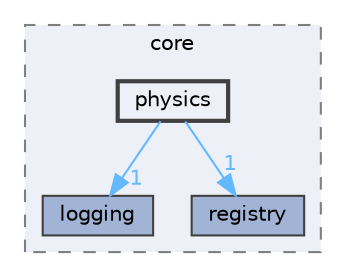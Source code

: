 digraph "techstorm/core/physics"
{
 // LATEX_PDF_SIZE
  bgcolor="transparent";
  edge [fontname=Helvetica,fontsize=10,labelfontname=Helvetica,labelfontsize=10];
  node [fontname=Helvetica,fontsize=10,shape=box,height=0.2,width=0.4];
  compound=true
  subgraph clusterdir_cf837ce2acd7da7bca021b6616dd34cf {
    graph [ bgcolor="#edf0f7", pencolor="grey50", label="core", fontname=Helvetica,fontsize=10 style="filled,dashed", URL="dir_cf837ce2acd7da7bca021b6616dd34cf.html",tooltip=""]
  dir_2b380360dec2e8d3526d1396d87e480c [label="logging", fillcolor="#a2b4d6", color="grey25", style="filled", URL="dir_2b380360dec2e8d3526d1396d87e480c.html",tooltip=""];
  dir_39c8d88d56cc1f025f25c9118affbe5f [label="registry", fillcolor="#a2b4d6", color="grey25", style="filled", URL="dir_39c8d88d56cc1f025f25c9118affbe5f.html",tooltip=""];
  dir_d4a3eef6e6867d7dce822a18ab42aed0 [label="physics", fillcolor="#edf0f7", color="grey25", style="filled,bold", URL="dir_d4a3eef6e6867d7dce822a18ab42aed0.html",tooltip=""];
  }
  dir_d4a3eef6e6867d7dce822a18ab42aed0->dir_2b380360dec2e8d3526d1396d87e480c [headlabel="1", labeldistance=1.5 headhref="dir_000084_000067.html" href="dir_000084_000067.html" color="steelblue1" fontcolor="steelblue1"];
  dir_d4a3eef6e6867d7dce822a18ab42aed0->dir_39c8d88d56cc1f025f25c9118affbe5f [headlabel="1", labeldistance=1.5 headhref="dir_000084_000097.html" href="dir_000084_000097.html" color="steelblue1" fontcolor="steelblue1"];
}
